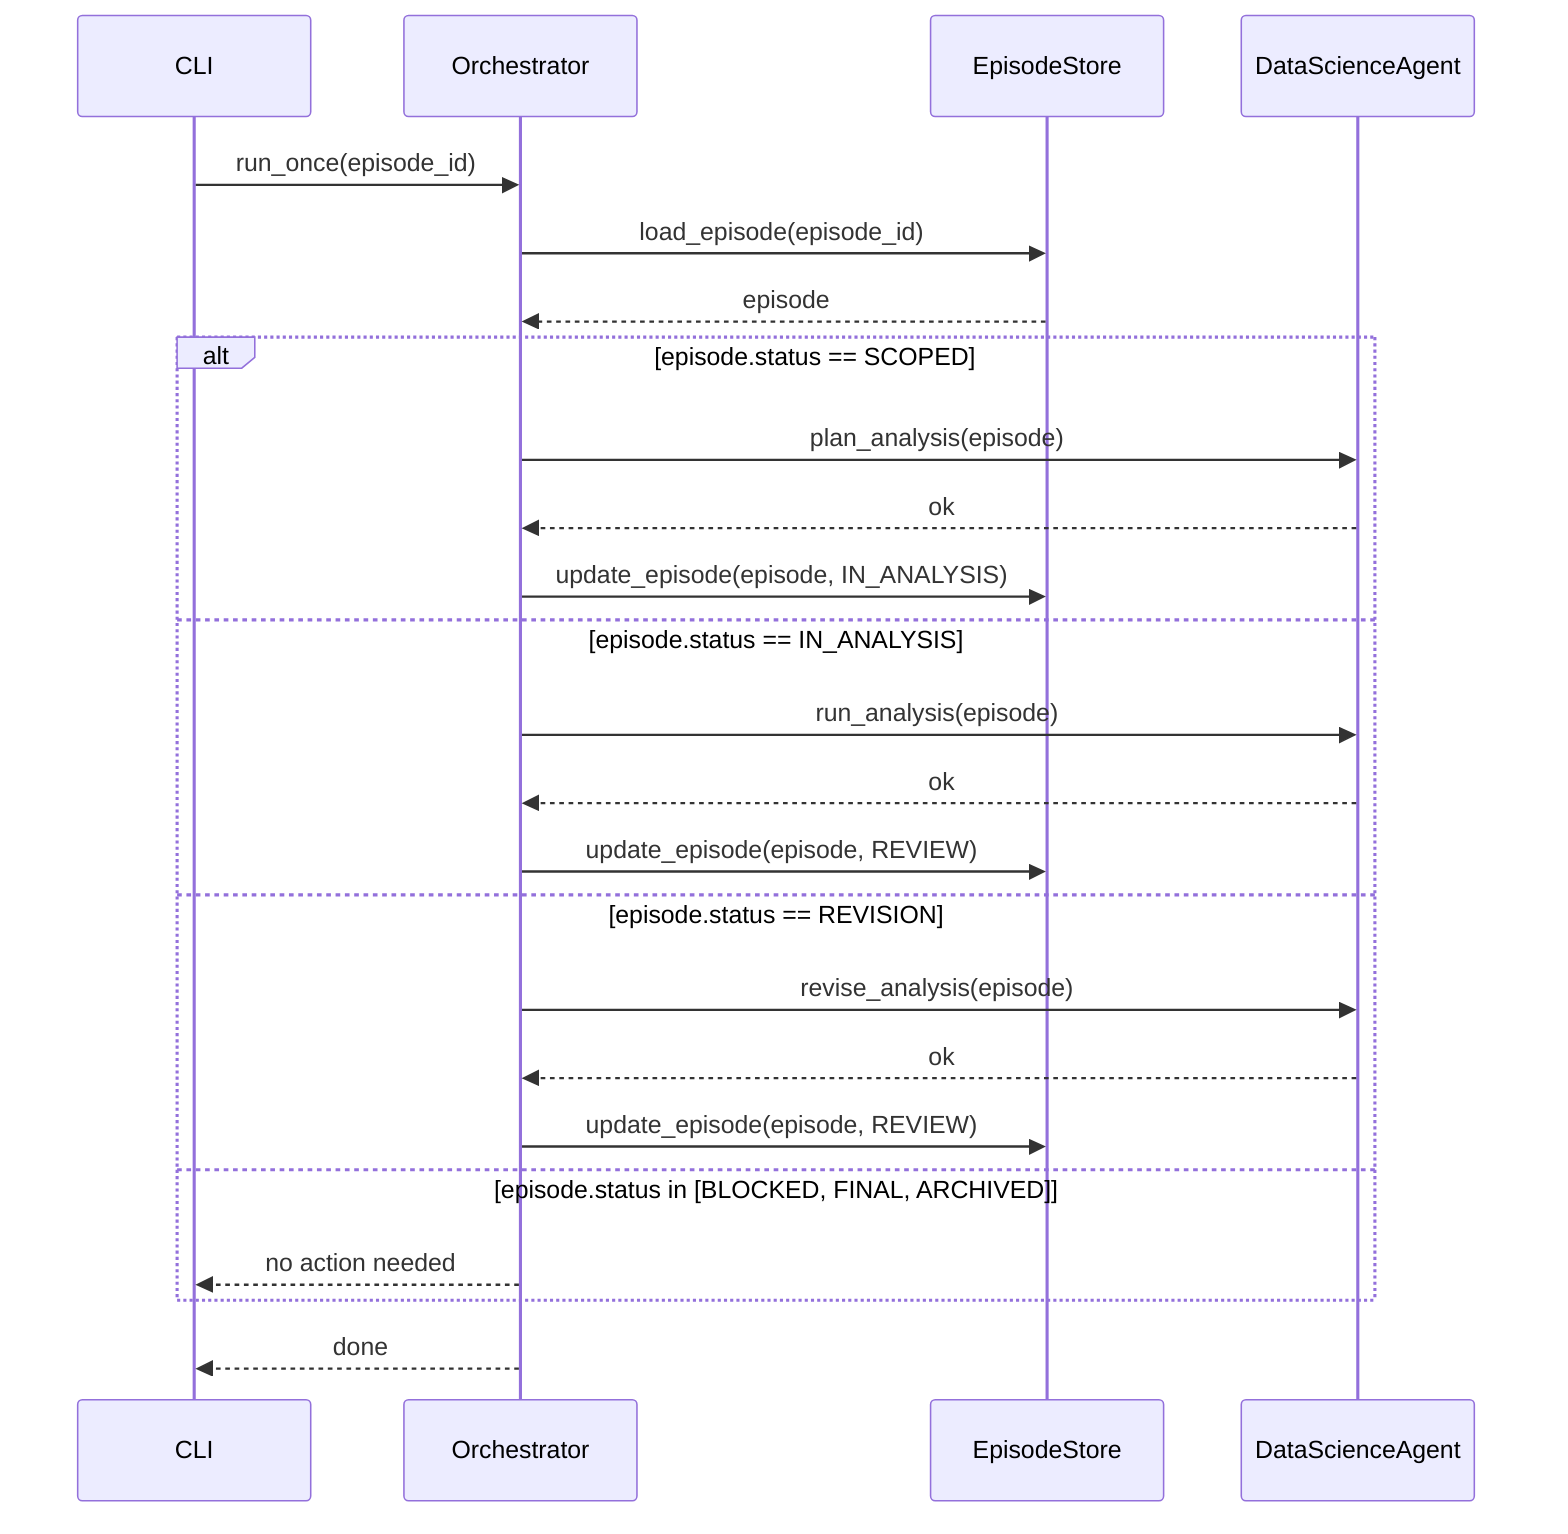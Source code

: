 sequenceDiagram
    participant CLI as CLI
    participant O as Orchestrator
    participant ES as EpisodeStore
    participant A as DataScienceAgent

    CLI->>O: run_once(episode_id)
    O->>ES: load_episode(episode_id)
    ES-->>O: episode

    alt episode.status == SCOPED
        O->>A: plan_analysis(episode)
        A-->>O: ok
        O->>ES: update_episode(episode, IN_ANALYSIS)
    else episode.status == IN_ANALYSIS
        O->>A: run_analysis(episode)
        A-->>O: ok
        O->>ES: update_episode(episode, REVIEW)
    else episode.status == REVISION
        O->>A: revise_analysis(episode)
        A-->>O: ok
        O->>ES: update_episode(episode, REVIEW)
    else episode.status in [BLOCKED, FINAL, ARCHIVED]
        O-->>CLI: no action needed
    end

    O-->>CLI: done